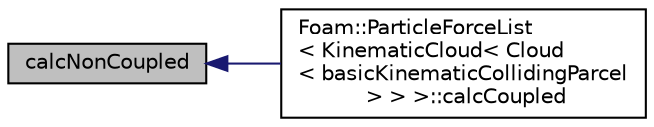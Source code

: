 digraph "calcNonCoupled"
{
  bgcolor="transparent";
  edge [fontname="Helvetica",fontsize="10",labelfontname="Helvetica",labelfontsize="10"];
  node [fontname="Helvetica",fontsize="10",shape=record];
  rankdir="LR";
  Node26 [label="calcNonCoupled",height=0.2,width=0.4,color="black", fillcolor="grey75", style="filled", fontcolor="black"];
  Node26 -> Node27 [dir="back",color="midnightblue",fontsize="10",style="solid",fontname="Helvetica"];
  Node27 [label="Foam::ParticleForceList\l\< KinematicCloud\< Cloud\l\< basicKinematicCollidingParcel\l \> \> \>::calcCoupled",height=0.2,width=0.4,color="black",URL="$a25137.html#afaf626ee39da50a44d12588b5cb987d9",tooltip="Calculate the coupled force. "];
}
